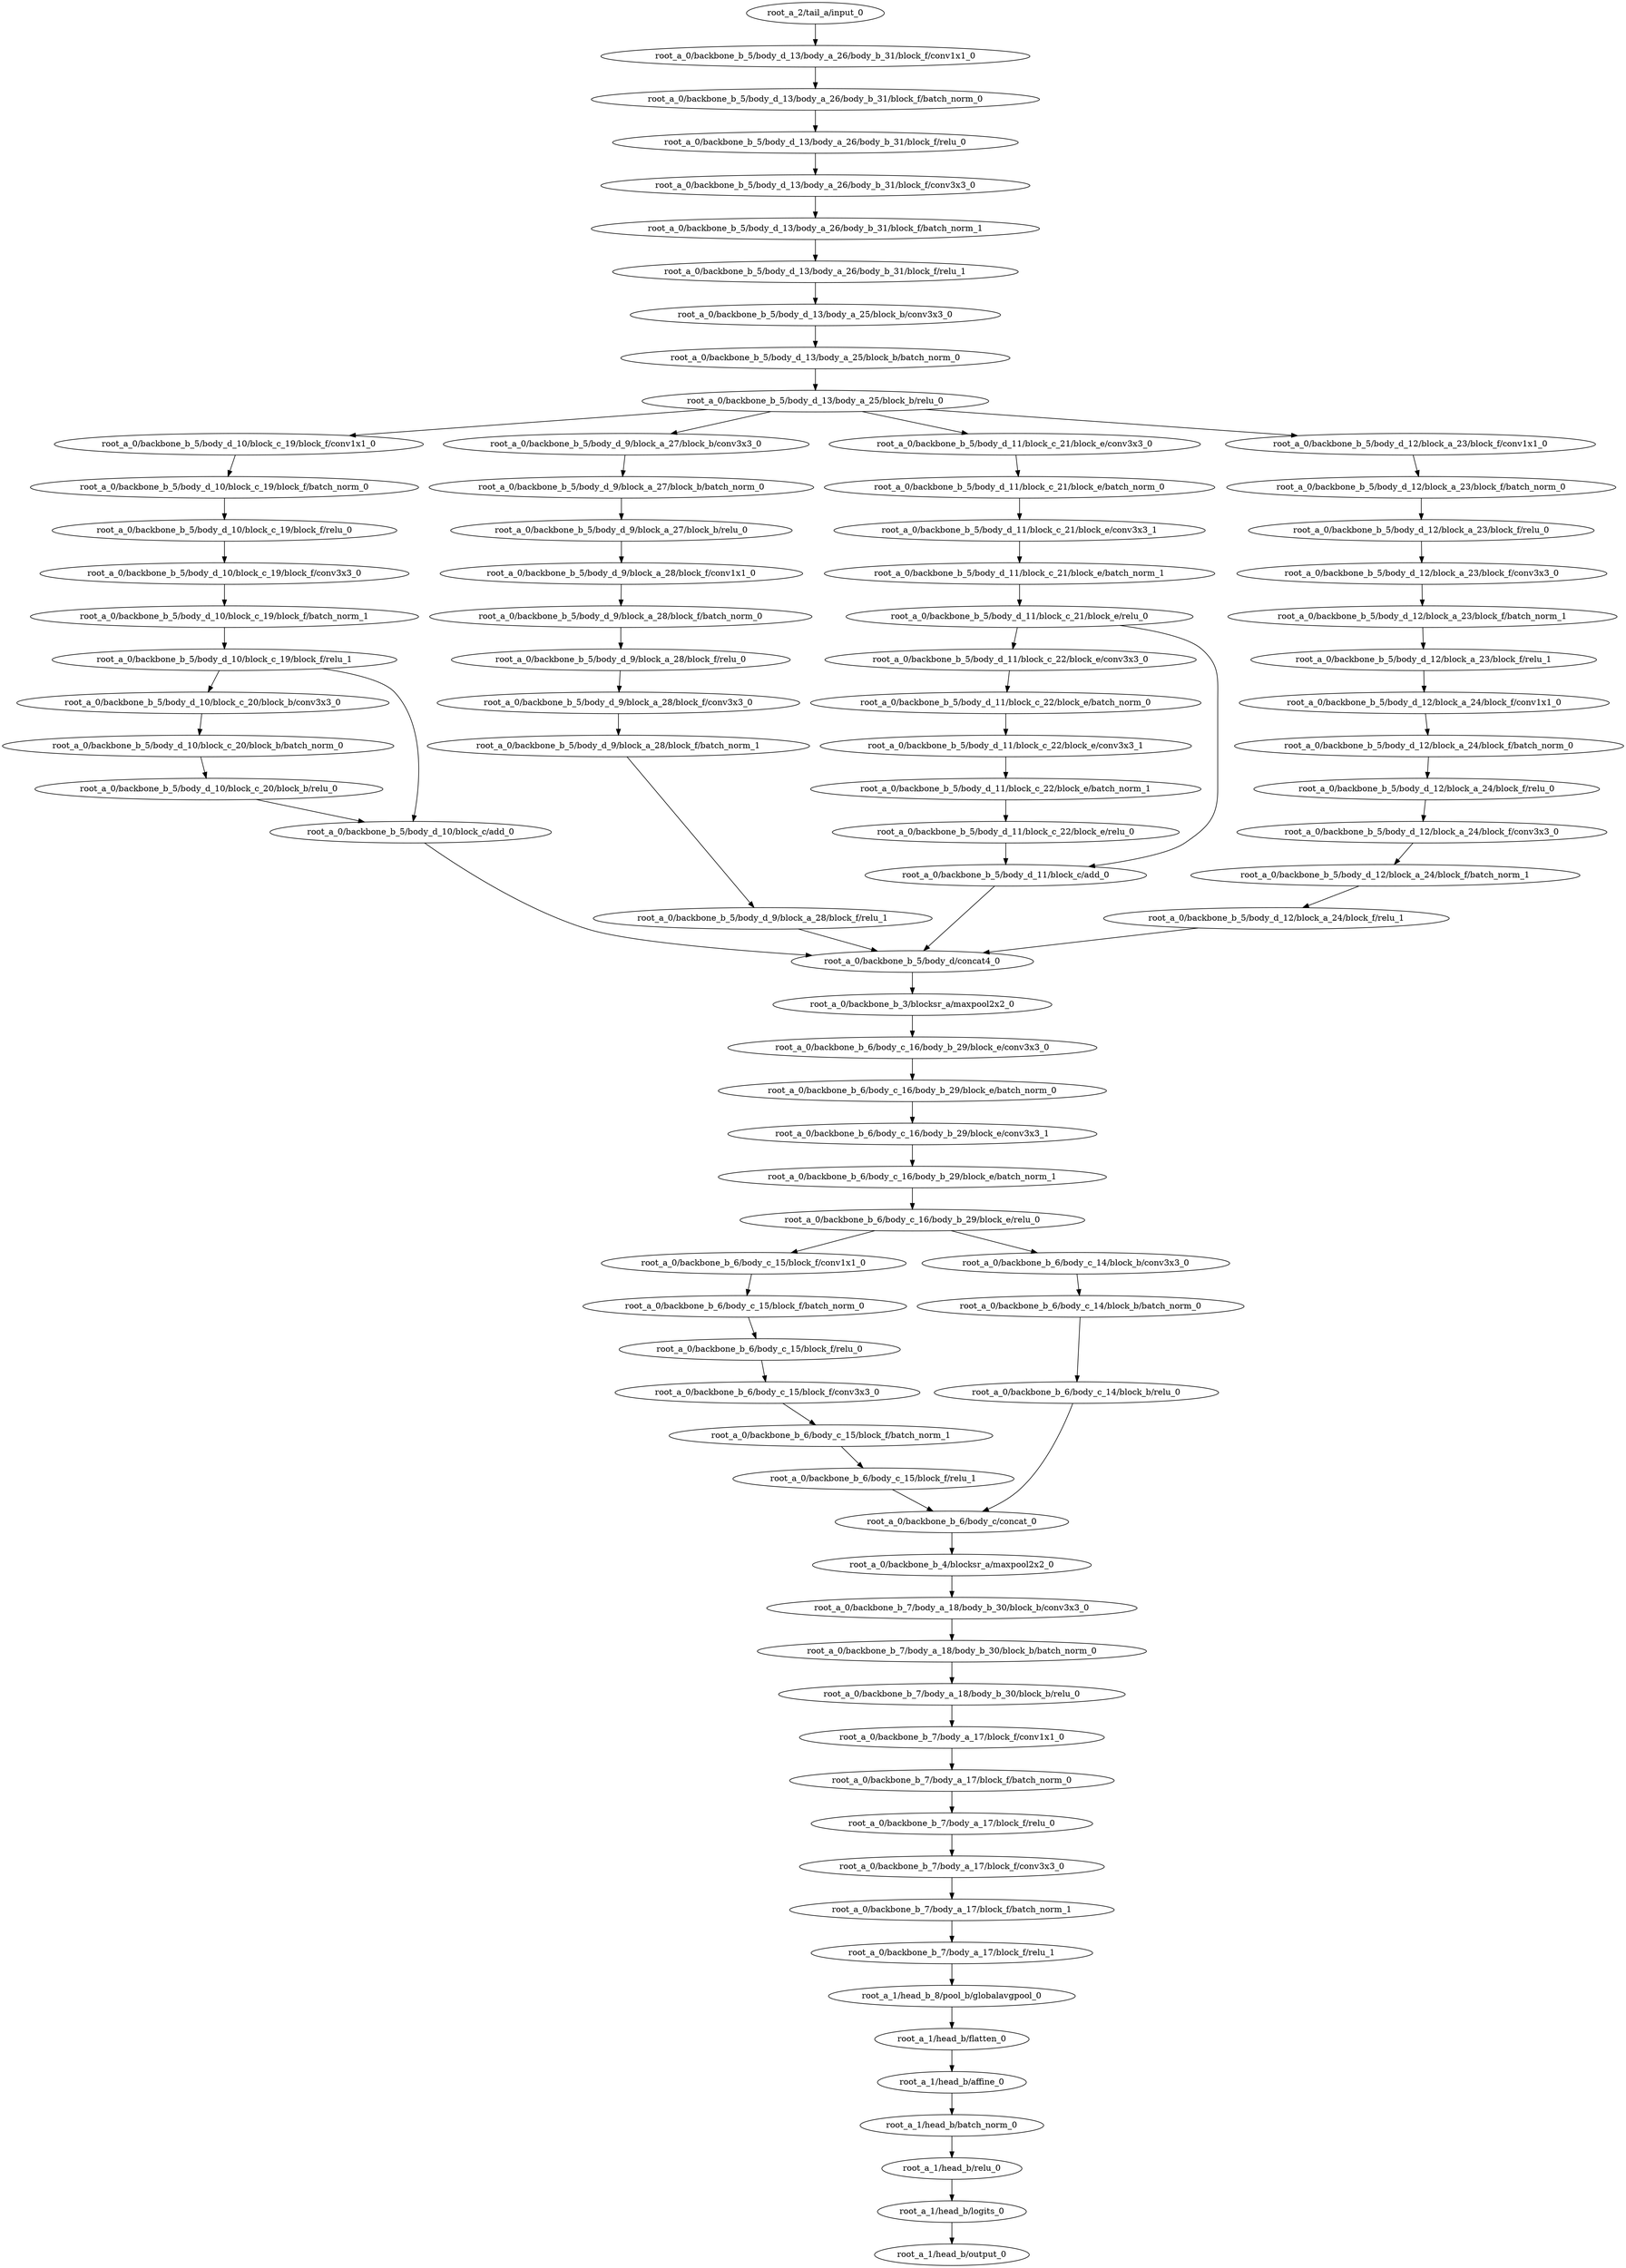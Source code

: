 digraph root_a {
	"root_a_2/tail_a/input_0"
	"root_a_0/backbone_b_5/body_d_13/body_a_26/body_b_31/block_f/conv1x1_0"
	"root_a_0/backbone_b_5/body_d_13/body_a_26/body_b_31/block_f/batch_norm_0"
	"root_a_0/backbone_b_5/body_d_13/body_a_26/body_b_31/block_f/relu_0"
	"root_a_0/backbone_b_5/body_d_13/body_a_26/body_b_31/block_f/conv3x3_0"
	"root_a_0/backbone_b_5/body_d_13/body_a_26/body_b_31/block_f/batch_norm_1"
	"root_a_0/backbone_b_5/body_d_13/body_a_26/body_b_31/block_f/relu_1"
	"root_a_0/backbone_b_5/body_d_13/body_a_25/block_b/conv3x3_0"
	"root_a_0/backbone_b_5/body_d_13/body_a_25/block_b/batch_norm_0"
	"root_a_0/backbone_b_5/body_d_13/body_a_25/block_b/relu_0"
	"root_a_0/backbone_b_5/body_d_10/block_c_19/block_f/conv1x1_0"
	"root_a_0/backbone_b_5/body_d_10/block_c_19/block_f/batch_norm_0"
	"root_a_0/backbone_b_5/body_d_10/block_c_19/block_f/relu_0"
	"root_a_0/backbone_b_5/body_d_10/block_c_19/block_f/conv3x3_0"
	"root_a_0/backbone_b_5/body_d_10/block_c_19/block_f/batch_norm_1"
	"root_a_0/backbone_b_5/body_d_10/block_c_19/block_f/relu_1"
	"root_a_0/backbone_b_5/body_d_10/block_c_20/block_b/conv3x3_0"
	"root_a_0/backbone_b_5/body_d_10/block_c_20/block_b/batch_norm_0"
	"root_a_0/backbone_b_5/body_d_10/block_c_20/block_b/relu_0"
	"root_a_0/backbone_b_5/body_d_10/block_c/add_0"
	"root_a_0/backbone_b_5/body_d_9/block_a_27/block_b/conv3x3_0"
	"root_a_0/backbone_b_5/body_d_9/block_a_27/block_b/batch_norm_0"
	"root_a_0/backbone_b_5/body_d_9/block_a_27/block_b/relu_0"
	"root_a_0/backbone_b_5/body_d_9/block_a_28/block_f/conv1x1_0"
	"root_a_0/backbone_b_5/body_d_9/block_a_28/block_f/batch_norm_0"
	"root_a_0/backbone_b_5/body_d_9/block_a_28/block_f/relu_0"
	"root_a_0/backbone_b_5/body_d_9/block_a_28/block_f/conv3x3_0"
	"root_a_0/backbone_b_5/body_d_9/block_a_28/block_f/batch_norm_1"
	"root_a_0/backbone_b_5/body_d_9/block_a_28/block_f/relu_1"
	"root_a_0/backbone_b_5/body_d_11/block_c_21/block_e/conv3x3_0"
	"root_a_0/backbone_b_5/body_d_11/block_c_21/block_e/batch_norm_0"
	"root_a_0/backbone_b_5/body_d_11/block_c_21/block_e/conv3x3_1"
	"root_a_0/backbone_b_5/body_d_11/block_c_21/block_e/batch_norm_1"
	"root_a_0/backbone_b_5/body_d_11/block_c_21/block_e/relu_0"
	"root_a_0/backbone_b_5/body_d_11/block_c_22/block_e/conv3x3_0"
	"root_a_0/backbone_b_5/body_d_11/block_c_22/block_e/batch_norm_0"
	"root_a_0/backbone_b_5/body_d_11/block_c_22/block_e/conv3x3_1"
	"root_a_0/backbone_b_5/body_d_11/block_c_22/block_e/batch_norm_1"
	"root_a_0/backbone_b_5/body_d_11/block_c_22/block_e/relu_0"
	"root_a_0/backbone_b_5/body_d_11/block_c/add_0"
	"root_a_0/backbone_b_5/body_d_12/block_a_23/block_f/conv1x1_0"
	"root_a_0/backbone_b_5/body_d_12/block_a_23/block_f/batch_norm_0"
	"root_a_0/backbone_b_5/body_d_12/block_a_23/block_f/relu_0"
	"root_a_0/backbone_b_5/body_d_12/block_a_23/block_f/conv3x3_0"
	"root_a_0/backbone_b_5/body_d_12/block_a_23/block_f/batch_norm_1"
	"root_a_0/backbone_b_5/body_d_12/block_a_23/block_f/relu_1"
	"root_a_0/backbone_b_5/body_d_12/block_a_24/block_f/conv1x1_0"
	"root_a_0/backbone_b_5/body_d_12/block_a_24/block_f/batch_norm_0"
	"root_a_0/backbone_b_5/body_d_12/block_a_24/block_f/relu_0"
	"root_a_0/backbone_b_5/body_d_12/block_a_24/block_f/conv3x3_0"
	"root_a_0/backbone_b_5/body_d_12/block_a_24/block_f/batch_norm_1"
	"root_a_0/backbone_b_5/body_d_12/block_a_24/block_f/relu_1"
	"root_a_0/backbone_b_5/body_d/concat4_0"
	"root_a_0/backbone_b_3/blocksr_a/maxpool2x2_0"
	"root_a_0/backbone_b_6/body_c_16/body_b_29/block_e/conv3x3_0"
	"root_a_0/backbone_b_6/body_c_16/body_b_29/block_e/batch_norm_0"
	"root_a_0/backbone_b_6/body_c_16/body_b_29/block_e/conv3x3_1"
	"root_a_0/backbone_b_6/body_c_16/body_b_29/block_e/batch_norm_1"
	"root_a_0/backbone_b_6/body_c_16/body_b_29/block_e/relu_0"
	"root_a_0/backbone_b_6/body_c_15/block_f/conv1x1_0"
	"root_a_0/backbone_b_6/body_c_15/block_f/batch_norm_0"
	"root_a_0/backbone_b_6/body_c_15/block_f/relu_0"
	"root_a_0/backbone_b_6/body_c_15/block_f/conv3x3_0"
	"root_a_0/backbone_b_6/body_c_15/block_f/batch_norm_1"
	"root_a_0/backbone_b_6/body_c_15/block_f/relu_1"
	"root_a_0/backbone_b_6/body_c_14/block_b/conv3x3_0"
	"root_a_0/backbone_b_6/body_c_14/block_b/batch_norm_0"
	"root_a_0/backbone_b_6/body_c_14/block_b/relu_0"
	"root_a_0/backbone_b_6/body_c/concat_0"
	"root_a_0/backbone_b_4/blocksr_a/maxpool2x2_0"
	"root_a_0/backbone_b_7/body_a_18/body_b_30/block_b/conv3x3_0"
	"root_a_0/backbone_b_7/body_a_18/body_b_30/block_b/batch_norm_0"
	"root_a_0/backbone_b_7/body_a_18/body_b_30/block_b/relu_0"
	"root_a_0/backbone_b_7/body_a_17/block_f/conv1x1_0"
	"root_a_0/backbone_b_7/body_a_17/block_f/batch_norm_0"
	"root_a_0/backbone_b_7/body_a_17/block_f/relu_0"
	"root_a_0/backbone_b_7/body_a_17/block_f/conv3x3_0"
	"root_a_0/backbone_b_7/body_a_17/block_f/batch_norm_1"
	"root_a_0/backbone_b_7/body_a_17/block_f/relu_1"
	"root_a_1/head_b_8/pool_b/globalavgpool_0"
	"root_a_1/head_b/flatten_0"
	"root_a_1/head_b/affine_0"
	"root_a_1/head_b/batch_norm_0"
	"root_a_1/head_b/relu_0"
	"root_a_1/head_b/logits_0"
	"root_a_1/head_b/output_0"

	"root_a_2/tail_a/input_0" -> "root_a_0/backbone_b_5/body_d_13/body_a_26/body_b_31/block_f/conv1x1_0"
	"root_a_0/backbone_b_5/body_d_13/body_a_26/body_b_31/block_f/conv1x1_0" -> "root_a_0/backbone_b_5/body_d_13/body_a_26/body_b_31/block_f/batch_norm_0"
	"root_a_0/backbone_b_5/body_d_13/body_a_26/body_b_31/block_f/batch_norm_0" -> "root_a_0/backbone_b_5/body_d_13/body_a_26/body_b_31/block_f/relu_0"
	"root_a_0/backbone_b_5/body_d_13/body_a_26/body_b_31/block_f/relu_0" -> "root_a_0/backbone_b_5/body_d_13/body_a_26/body_b_31/block_f/conv3x3_0"
	"root_a_0/backbone_b_5/body_d_13/body_a_26/body_b_31/block_f/conv3x3_0" -> "root_a_0/backbone_b_5/body_d_13/body_a_26/body_b_31/block_f/batch_norm_1"
	"root_a_0/backbone_b_5/body_d_13/body_a_26/body_b_31/block_f/batch_norm_1" -> "root_a_0/backbone_b_5/body_d_13/body_a_26/body_b_31/block_f/relu_1"
	"root_a_0/backbone_b_5/body_d_13/body_a_26/body_b_31/block_f/relu_1" -> "root_a_0/backbone_b_5/body_d_13/body_a_25/block_b/conv3x3_0"
	"root_a_0/backbone_b_5/body_d_13/body_a_25/block_b/conv3x3_0" -> "root_a_0/backbone_b_5/body_d_13/body_a_25/block_b/batch_norm_0"
	"root_a_0/backbone_b_5/body_d_13/body_a_25/block_b/batch_norm_0" -> "root_a_0/backbone_b_5/body_d_13/body_a_25/block_b/relu_0"
	"root_a_0/backbone_b_5/body_d_13/body_a_25/block_b/relu_0" -> "root_a_0/backbone_b_5/body_d_10/block_c_19/block_f/conv1x1_0"
	"root_a_0/backbone_b_5/body_d_10/block_c_19/block_f/conv1x1_0" -> "root_a_0/backbone_b_5/body_d_10/block_c_19/block_f/batch_norm_0"
	"root_a_0/backbone_b_5/body_d_10/block_c_19/block_f/batch_norm_0" -> "root_a_0/backbone_b_5/body_d_10/block_c_19/block_f/relu_0"
	"root_a_0/backbone_b_5/body_d_10/block_c_19/block_f/relu_0" -> "root_a_0/backbone_b_5/body_d_10/block_c_19/block_f/conv3x3_0"
	"root_a_0/backbone_b_5/body_d_10/block_c_19/block_f/conv3x3_0" -> "root_a_0/backbone_b_5/body_d_10/block_c_19/block_f/batch_norm_1"
	"root_a_0/backbone_b_5/body_d_10/block_c_19/block_f/batch_norm_1" -> "root_a_0/backbone_b_5/body_d_10/block_c_19/block_f/relu_1"
	"root_a_0/backbone_b_5/body_d_10/block_c_19/block_f/relu_1" -> "root_a_0/backbone_b_5/body_d_10/block_c_20/block_b/conv3x3_0"
	"root_a_0/backbone_b_5/body_d_10/block_c_20/block_b/conv3x3_0" -> "root_a_0/backbone_b_5/body_d_10/block_c_20/block_b/batch_norm_0"
	"root_a_0/backbone_b_5/body_d_10/block_c_20/block_b/batch_norm_0" -> "root_a_0/backbone_b_5/body_d_10/block_c_20/block_b/relu_0"
	"root_a_0/backbone_b_5/body_d_10/block_c_19/block_f/relu_1" -> "root_a_0/backbone_b_5/body_d_10/block_c/add_0"
	"root_a_0/backbone_b_5/body_d_10/block_c_20/block_b/relu_0" -> "root_a_0/backbone_b_5/body_d_10/block_c/add_0"
	"root_a_0/backbone_b_5/body_d_13/body_a_25/block_b/relu_0" -> "root_a_0/backbone_b_5/body_d_9/block_a_27/block_b/conv3x3_0"
	"root_a_0/backbone_b_5/body_d_9/block_a_27/block_b/conv3x3_0" -> "root_a_0/backbone_b_5/body_d_9/block_a_27/block_b/batch_norm_0"
	"root_a_0/backbone_b_5/body_d_9/block_a_27/block_b/batch_norm_0" -> "root_a_0/backbone_b_5/body_d_9/block_a_27/block_b/relu_0"
	"root_a_0/backbone_b_5/body_d_9/block_a_27/block_b/relu_0" -> "root_a_0/backbone_b_5/body_d_9/block_a_28/block_f/conv1x1_0"
	"root_a_0/backbone_b_5/body_d_9/block_a_28/block_f/conv1x1_0" -> "root_a_0/backbone_b_5/body_d_9/block_a_28/block_f/batch_norm_0"
	"root_a_0/backbone_b_5/body_d_9/block_a_28/block_f/batch_norm_0" -> "root_a_0/backbone_b_5/body_d_9/block_a_28/block_f/relu_0"
	"root_a_0/backbone_b_5/body_d_9/block_a_28/block_f/relu_0" -> "root_a_0/backbone_b_5/body_d_9/block_a_28/block_f/conv3x3_0"
	"root_a_0/backbone_b_5/body_d_9/block_a_28/block_f/conv3x3_0" -> "root_a_0/backbone_b_5/body_d_9/block_a_28/block_f/batch_norm_1"
	"root_a_0/backbone_b_5/body_d_9/block_a_28/block_f/batch_norm_1" -> "root_a_0/backbone_b_5/body_d_9/block_a_28/block_f/relu_1"
	"root_a_0/backbone_b_5/body_d_13/body_a_25/block_b/relu_0" -> "root_a_0/backbone_b_5/body_d_11/block_c_21/block_e/conv3x3_0"
	"root_a_0/backbone_b_5/body_d_11/block_c_21/block_e/conv3x3_0" -> "root_a_0/backbone_b_5/body_d_11/block_c_21/block_e/batch_norm_0"
	"root_a_0/backbone_b_5/body_d_11/block_c_21/block_e/batch_norm_0" -> "root_a_0/backbone_b_5/body_d_11/block_c_21/block_e/conv3x3_1"
	"root_a_0/backbone_b_5/body_d_11/block_c_21/block_e/conv3x3_1" -> "root_a_0/backbone_b_5/body_d_11/block_c_21/block_e/batch_norm_1"
	"root_a_0/backbone_b_5/body_d_11/block_c_21/block_e/batch_norm_1" -> "root_a_0/backbone_b_5/body_d_11/block_c_21/block_e/relu_0"
	"root_a_0/backbone_b_5/body_d_11/block_c_21/block_e/relu_0" -> "root_a_0/backbone_b_5/body_d_11/block_c_22/block_e/conv3x3_0"
	"root_a_0/backbone_b_5/body_d_11/block_c_22/block_e/conv3x3_0" -> "root_a_0/backbone_b_5/body_d_11/block_c_22/block_e/batch_norm_0"
	"root_a_0/backbone_b_5/body_d_11/block_c_22/block_e/batch_norm_0" -> "root_a_0/backbone_b_5/body_d_11/block_c_22/block_e/conv3x3_1"
	"root_a_0/backbone_b_5/body_d_11/block_c_22/block_e/conv3x3_1" -> "root_a_0/backbone_b_5/body_d_11/block_c_22/block_e/batch_norm_1"
	"root_a_0/backbone_b_5/body_d_11/block_c_22/block_e/batch_norm_1" -> "root_a_0/backbone_b_5/body_d_11/block_c_22/block_e/relu_0"
	"root_a_0/backbone_b_5/body_d_11/block_c_21/block_e/relu_0" -> "root_a_0/backbone_b_5/body_d_11/block_c/add_0"
	"root_a_0/backbone_b_5/body_d_11/block_c_22/block_e/relu_0" -> "root_a_0/backbone_b_5/body_d_11/block_c/add_0"
	"root_a_0/backbone_b_5/body_d_13/body_a_25/block_b/relu_0" -> "root_a_0/backbone_b_5/body_d_12/block_a_23/block_f/conv1x1_0"
	"root_a_0/backbone_b_5/body_d_12/block_a_23/block_f/conv1x1_0" -> "root_a_0/backbone_b_5/body_d_12/block_a_23/block_f/batch_norm_0"
	"root_a_0/backbone_b_5/body_d_12/block_a_23/block_f/batch_norm_0" -> "root_a_0/backbone_b_5/body_d_12/block_a_23/block_f/relu_0"
	"root_a_0/backbone_b_5/body_d_12/block_a_23/block_f/relu_0" -> "root_a_0/backbone_b_5/body_d_12/block_a_23/block_f/conv3x3_0"
	"root_a_0/backbone_b_5/body_d_12/block_a_23/block_f/conv3x3_0" -> "root_a_0/backbone_b_5/body_d_12/block_a_23/block_f/batch_norm_1"
	"root_a_0/backbone_b_5/body_d_12/block_a_23/block_f/batch_norm_1" -> "root_a_0/backbone_b_5/body_d_12/block_a_23/block_f/relu_1"
	"root_a_0/backbone_b_5/body_d_12/block_a_23/block_f/relu_1" -> "root_a_0/backbone_b_5/body_d_12/block_a_24/block_f/conv1x1_0"
	"root_a_0/backbone_b_5/body_d_12/block_a_24/block_f/conv1x1_0" -> "root_a_0/backbone_b_5/body_d_12/block_a_24/block_f/batch_norm_0"
	"root_a_0/backbone_b_5/body_d_12/block_a_24/block_f/batch_norm_0" -> "root_a_0/backbone_b_5/body_d_12/block_a_24/block_f/relu_0"
	"root_a_0/backbone_b_5/body_d_12/block_a_24/block_f/relu_0" -> "root_a_0/backbone_b_5/body_d_12/block_a_24/block_f/conv3x3_0"
	"root_a_0/backbone_b_5/body_d_12/block_a_24/block_f/conv3x3_0" -> "root_a_0/backbone_b_5/body_d_12/block_a_24/block_f/batch_norm_1"
	"root_a_0/backbone_b_5/body_d_12/block_a_24/block_f/batch_norm_1" -> "root_a_0/backbone_b_5/body_d_12/block_a_24/block_f/relu_1"
	"root_a_0/backbone_b_5/body_d_10/block_c/add_0" -> "root_a_0/backbone_b_5/body_d/concat4_0"
	"root_a_0/backbone_b_5/body_d_9/block_a_28/block_f/relu_1" -> "root_a_0/backbone_b_5/body_d/concat4_0"
	"root_a_0/backbone_b_5/body_d_11/block_c/add_0" -> "root_a_0/backbone_b_5/body_d/concat4_0"
	"root_a_0/backbone_b_5/body_d_12/block_a_24/block_f/relu_1" -> "root_a_0/backbone_b_5/body_d/concat4_0"
	"root_a_0/backbone_b_5/body_d/concat4_0" -> "root_a_0/backbone_b_3/blocksr_a/maxpool2x2_0"
	"root_a_0/backbone_b_3/blocksr_a/maxpool2x2_0" -> "root_a_0/backbone_b_6/body_c_16/body_b_29/block_e/conv3x3_0"
	"root_a_0/backbone_b_6/body_c_16/body_b_29/block_e/conv3x3_0" -> "root_a_0/backbone_b_6/body_c_16/body_b_29/block_e/batch_norm_0"
	"root_a_0/backbone_b_6/body_c_16/body_b_29/block_e/batch_norm_0" -> "root_a_0/backbone_b_6/body_c_16/body_b_29/block_e/conv3x3_1"
	"root_a_0/backbone_b_6/body_c_16/body_b_29/block_e/conv3x3_1" -> "root_a_0/backbone_b_6/body_c_16/body_b_29/block_e/batch_norm_1"
	"root_a_0/backbone_b_6/body_c_16/body_b_29/block_e/batch_norm_1" -> "root_a_0/backbone_b_6/body_c_16/body_b_29/block_e/relu_0"
	"root_a_0/backbone_b_6/body_c_16/body_b_29/block_e/relu_0" -> "root_a_0/backbone_b_6/body_c_15/block_f/conv1x1_0"
	"root_a_0/backbone_b_6/body_c_15/block_f/conv1x1_0" -> "root_a_0/backbone_b_6/body_c_15/block_f/batch_norm_0"
	"root_a_0/backbone_b_6/body_c_15/block_f/batch_norm_0" -> "root_a_0/backbone_b_6/body_c_15/block_f/relu_0"
	"root_a_0/backbone_b_6/body_c_15/block_f/relu_0" -> "root_a_0/backbone_b_6/body_c_15/block_f/conv3x3_0"
	"root_a_0/backbone_b_6/body_c_15/block_f/conv3x3_0" -> "root_a_0/backbone_b_6/body_c_15/block_f/batch_norm_1"
	"root_a_0/backbone_b_6/body_c_15/block_f/batch_norm_1" -> "root_a_0/backbone_b_6/body_c_15/block_f/relu_1"
	"root_a_0/backbone_b_6/body_c_16/body_b_29/block_e/relu_0" -> "root_a_0/backbone_b_6/body_c_14/block_b/conv3x3_0"
	"root_a_0/backbone_b_6/body_c_14/block_b/conv3x3_0" -> "root_a_0/backbone_b_6/body_c_14/block_b/batch_norm_0"
	"root_a_0/backbone_b_6/body_c_14/block_b/batch_norm_0" -> "root_a_0/backbone_b_6/body_c_14/block_b/relu_0"
	"root_a_0/backbone_b_6/body_c_15/block_f/relu_1" -> "root_a_0/backbone_b_6/body_c/concat_0"
	"root_a_0/backbone_b_6/body_c_14/block_b/relu_0" -> "root_a_0/backbone_b_6/body_c/concat_0"
	"root_a_0/backbone_b_6/body_c/concat_0" -> "root_a_0/backbone_b_4/blocksr_a/maxpool2x2_0"
	"root_a_0/backbone_b_4/blocksr_a/maxpool2x2_0" -> "root_a_0/backbone_b_7/body_a_18/body_b_30/block_b/conv3x3_0"
	"root_a_0/backbone_b_7/body_a_18/body_b_30/block_b/conv3x3_0" -> "root_a_0/backbone_b_7/body_a_18/body_b_30/block_b/batch_norm_0"
	"root_a_0/backbone_b_7/body_a_18/body_b_30/block_b/batch_norm_0" -> "root_a_0/backbone_b_7/body_a_18/body_b_30/block_b/relu_0"
	"root_a_0/backbone_b_7/body_a_18/body_b_30/block_b/relu_0" -> "root_a_0/backbone_b_7/body_a_17/block_f/conv1x1_0"
	"root_a_0/backbone_b_7/body_a_17/block_f/conv1x1_0" -> "root_a_0/backbone_b_7/body_a_17/block_f/batch_norm_0"
	"root_a_0/backbone_b_7/body_a_17/block_f/batch_norm_0" -> "root_a_0/backbone_b_7/body_a_17/block_f/relu_0"
	"root_a_0/backbone_b_7/body_a_17/block_f/relu_0" -> "root_a_0/backbone_b_7/body_a_17/block_f/conv3x3_0"
	"root_a_0/backbone_b_7/body_a_17/block_f/conv3x3_0" -> "root_a_0/backbone_b_7/body_a_17/block_f/batch_norm_1"
	"root_a_0/backbone_b_7/body_a_17/block_f/batch_norm_1" -> "root_a_0/backbone_b_7/body_a_17/block_f/relu_1"
	"root_a_0/backbone_b_7/body_a_17/block_f/relu_1" -> "root_a_1/head_b_8/pool_b/globalavgpool_0"
	"root_a_1/head_b_8/pool_b/globalavgpool_0" -> "root_a_1/head_b/flatten_0"
	"root_a_1/head_b/flatten_0" -> "root_a_1/head_b/affine_0"
	"root_a_1/head_b/affine_0" -> "root_a_1/head_b/batch_norm_0"
	"root_a_1/head_b/batch_norm_0" -> "root_a_1/head_b/relu_0"
	"root_a_1/head_b/relu_0" -> "root_a_1/head_b/logits_0"
	"root_a_1/head_b/logits_0" -> "root_a_1/head_b/output_0"

}
